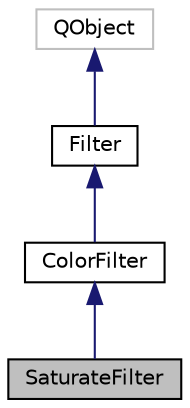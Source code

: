 digraph "SaturateFilter"
{
  edge [fontname="Helvetica",fontsize="10",labelfontname="Helvetica",labelfontsize="10"];
  node [fontname="Helvetica",fontsize="10",shape=record];
  Node1 [label="SaturateFilter",height=0.2,width=0.4,color="black", fillcolor="grey75", style="filled" fontcolor="black"];
  Node2 -> Node1 [dir="back",color="midnightblue",fontsize="10",style="solid",fontname="Helvetica"];
  Node2 [label="ColorFilter",height=0.2,width=0.4,color="black", fillcolor="white", style="filled",URL="$class_color_filter.html"];
  Node3 -> Node2 [dir="back",color="midnightblue",fontsize="10",style="solid",fontname="Helvetica"];
  Node3 [label="Filter",height=0.2,width=0.4,color="black", fillcolor="white", style="filled",URL="$class_filter.html"];
  Node4 -> Node3 [dir="back",color="midnightblue",fontsize="10",style="solid",fontname="Helvetica"];
  Node4 [label="QObject",height=0.2,width=0.4,color="grey75", fillcolor="white", style="filled"];
}
